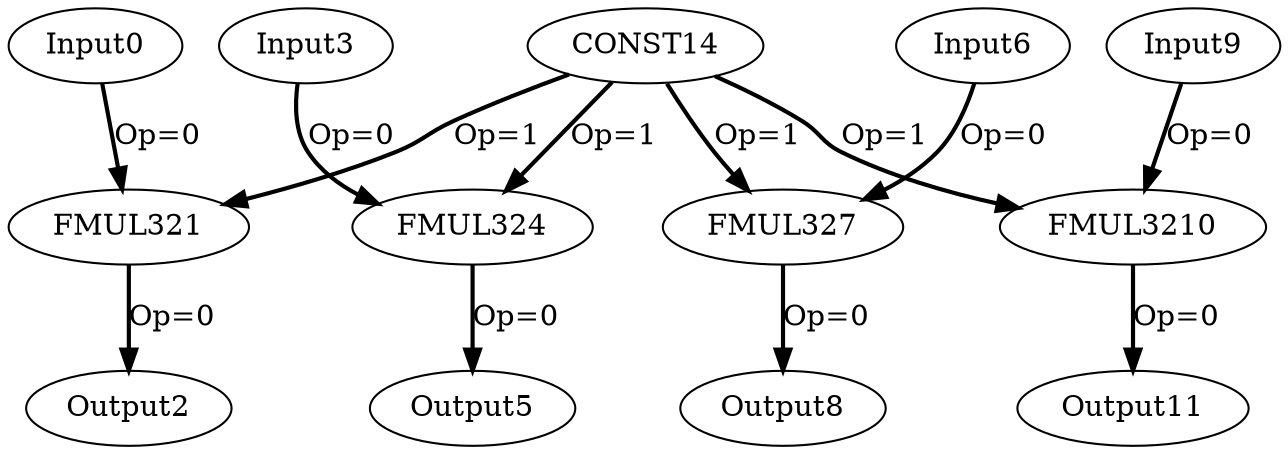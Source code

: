 Digraph G {
Input0[opcode = "Input", ref_name="kernel_gemm_0_0", size="100", offset="0,0", pattern="4,25", color = black];
FMUL321[opcode = "FMUL32", color = black];
Output2[opcode = "Output", ref_name="kernel_gemm_0_1", size="100", offset="0,0", pattern="4,25", color = black];
Input3[opcode = "Input", ref_name="kernel_gemm_0_0", size="100", offset="0,0", pattern="4,25", color = black];
FMUL324[opcode = "FMUL32", color = black];
Output5[opcode = "Output", ref_name="kernel_gemm_0_1", size="100", offset="0,0", pattern="4,25", color = black];
Input6[opcode = "Input", ref_name="kernel_gemm_0_0", size="100", offset="0,0", pattern="4,25", color = black];
FMUL327[opcode = "FMUL32", color = black];
Output8[opcode = "Output", ref_name="kernel_gemm_0_1", size="100", offset="0,0", pattern="4,25", color = black];
Input9[opcode = "Input", ref_name="kernel_gemm_0_0", size="100", offset="0,0", pattern="4,25", color = black];
FMUL3210[opcode = "FMUL32", color = black];
Output11[opcode = "Output", ref_name="kernel_gemm_0_1", size="100", offset="0,0", pattern="4,25", color = black];
CONST14[opcode = "CONST", value="0x3F99999A", color = black];
Input0 -> FMUL321[color = black, style = bold, operand = 0, label = "Op=0"];
CONST14 -> FMUL321[color = black, style = bold, operand = 1, label = "Op=1"];
FMUL321 -> Output2[color = black, style = bold, operand = 0, label = "Op=0"];
Input3 -> FMUL324[color = black, style = bold, operand = 0, label = "Op=0"];
CONST14 -> FMUL324[color = black, style = bold, operand = 1, label = "Op=1"];
FMUL324 -> Output5[color = black, style = bold, operand = 0, label = "Op=0"];
Input6 -> FMUL327[color = black, style = bold, operand = 0, label = "Op=0"];
CONST14 -> FMUL327[color = black, style = bold, operand = 1, label = "Op=1"];
FMUL327 -> Output8[color = black, style = bold, operand = 0, label = "Op=0"];
Input9 -> FMUL3210[color = black, style = bold, operand = 0, label = "Op=0"];
CONST14 -> FMUL3210[color = black, style = bold, operand = 1, label = "Op=1"];
FMUL3210 -> Output11[color = black, style = bold, operand = 0, label = "Op=0"];
}
